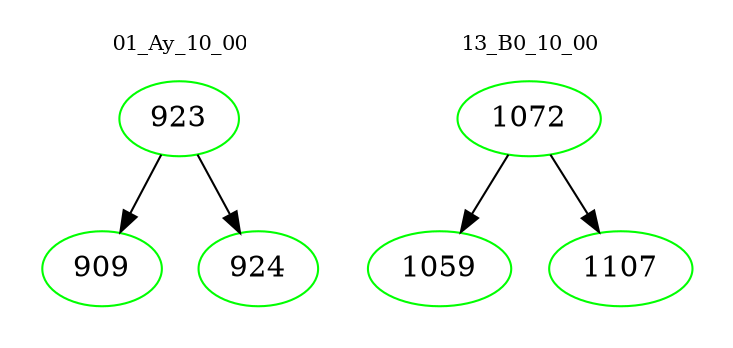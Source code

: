 digraph{
subgraph cluster_0 {
color = white
label = "01_Ay_10_00";
fontsize=10;
T0_923 [label="923", color="green"]
T0_923 -> T0_909 [color="black"]
T0_909 [label="909", color="green"]
T0_923 -> T0_924 [color="black"]
T0_924 [label="924", color="green"]
}
subgraph cluster_1 {
color = white
label = "13_B0_10_00";
fontsize=10;
T1_1072 [label="1072", color="green"]
T1_1072 -> T1_1059 [color="black"]
T1_1059 [label="1059", color="green"]
T1_1072 -> T1_1107 [color="black"]
T1_1107 [label="1107", color="green"]
}
}
